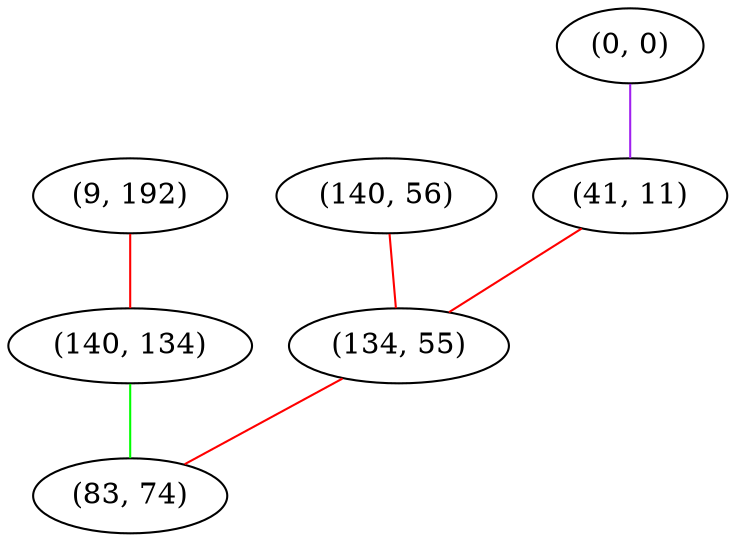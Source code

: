 graph "" {
"(9, 192)";
"(0, 0)";
"(140, 134)";
"(140, 56)";
"(41, 11)";
"(134, 55)";
"(83, 74)";
"(9, 192)" -- "(140, 134)"  [color=red, key=0, weight=1];
"(0, 0)" -- "(41, 11)"  [color=purple, key=0, weight=4];
"(140, 134)" -- "(83, 74)"  [color=green, key=0, weight=2];
"(140, 56)" -- "(134, 55)"  [color=red, key=0, weight=1];
"(41, 11)" -- "(134, 55)"  [color=red, key=0, weight=1];
"(134, 55)" -- "(83, 74)"  [color=red, key=0, weight=1];
}
